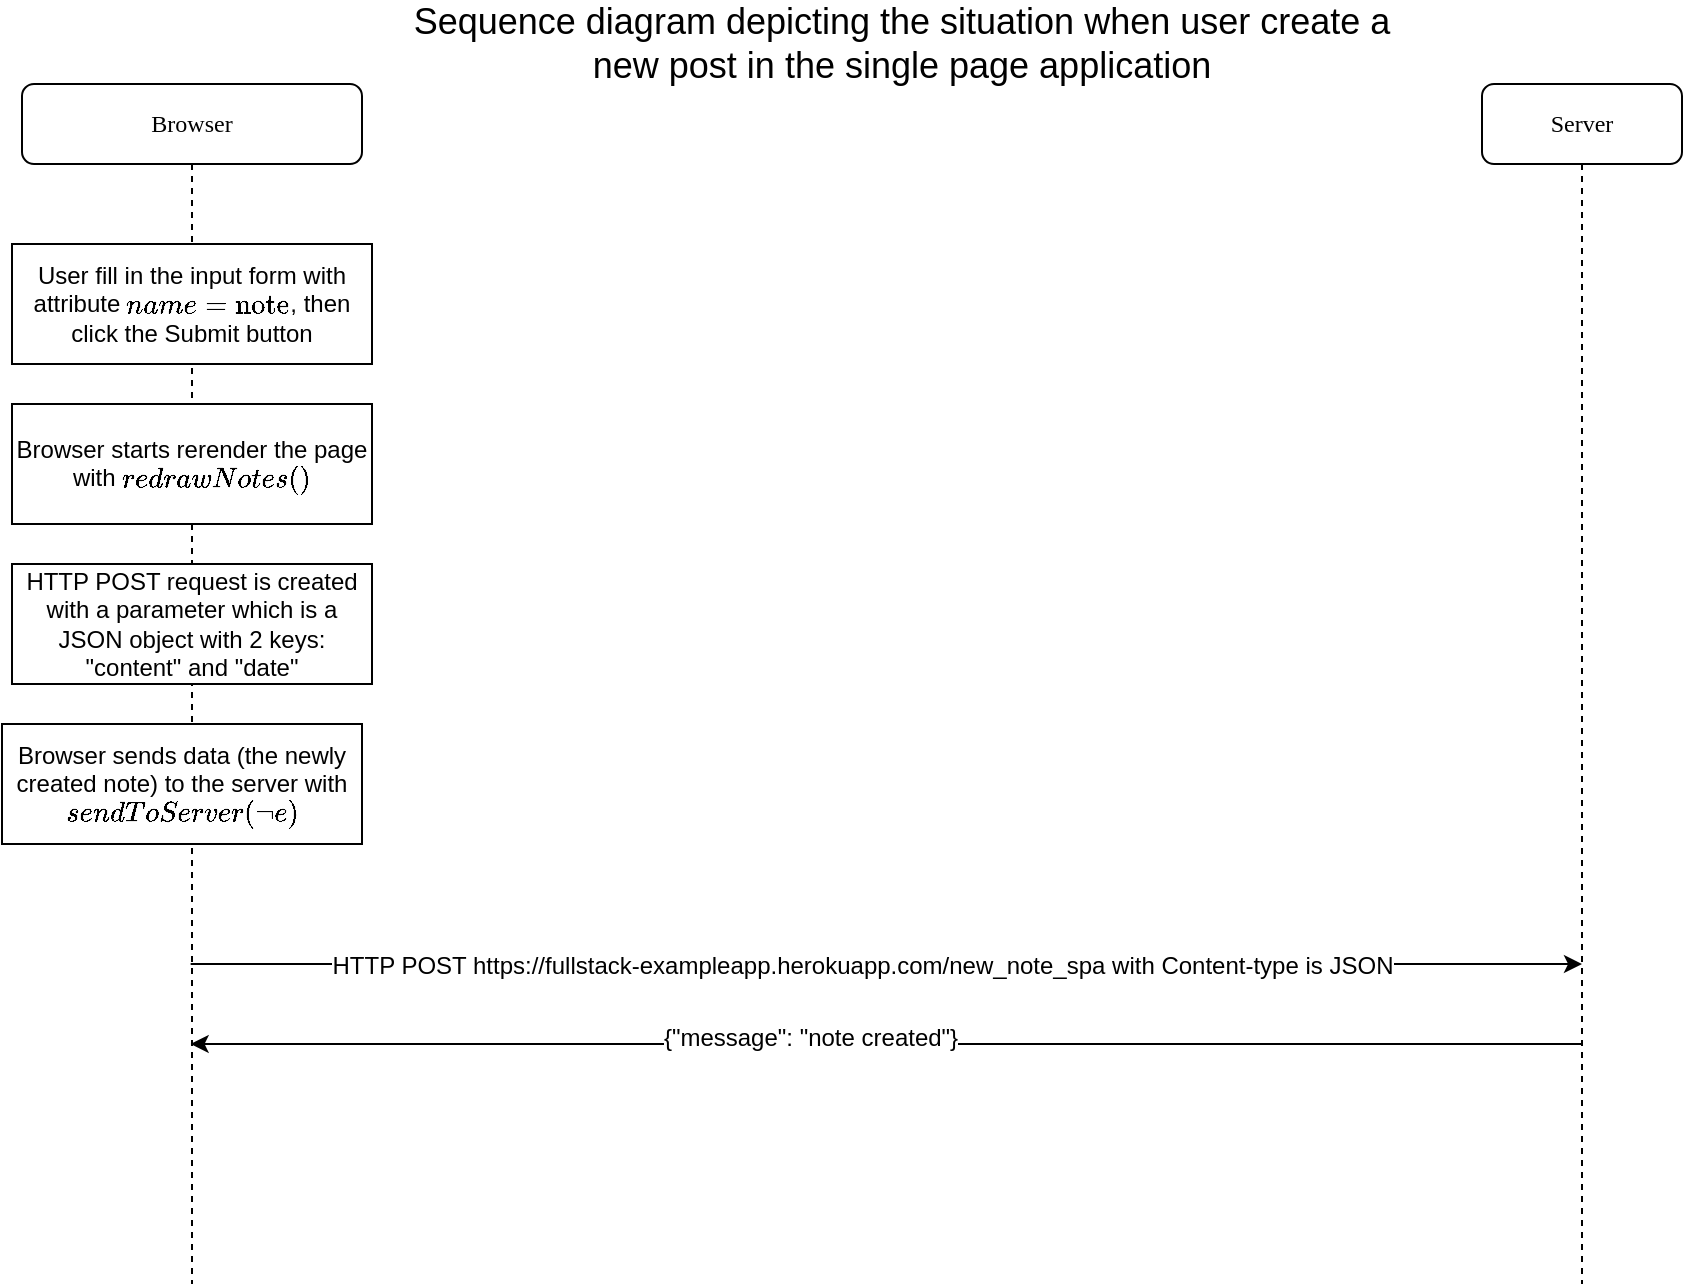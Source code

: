 <mxfile version="12.4.3" type="device" pages="1"><diagram name="Page-1" id="13e1069c-82ec-6db2-03f1-153e76fe0fe0"><mxGraphModel dx="1198" dy="654" grid="1" gridSize="10" guides="1" tooltips="1" connect="1" arrows="1" fold="1" page="1" pageScale="1" pageWidth="1100" pageHeight="850" background="#ffffff" math="0" shadow="0"><root><mxCell id="0"/><mxCell id="1" parent="0"/><mxCell id="7baba1c4bc27f4b0-8" value="Browser" style="shape=umlLifeline;perimeter=lifelinePerimeter;whiteSpace=wrap;html=1;container=1;collapsible=0;recursiveResize=0;outlineConnect=0;rounded=1;shadow=0;comic=0;labelBackgroundColor=none;strokeWidth=1;fontFamily=Verdana;fontSize=12;align=center;" parent="1" vertex="1"><mxGeometry x="100" y="80" width="170" height="600" as="geometry"/></mxCell><mxCell id="kiW_HXQoeqlkm3U8mcsc-9" value="&lt;font style=&quot;font-size: 12px&quot;&gt;User fill in the input form with attribute `name=&quot;note&quot;`, then click the Submit button&lt;/font&gt;" style="rounded=0;whiteSpace=wrap;html=1;" vertex="1" parent="7baba1c4bc27f4b0-8"><mxGeometry x="-5" y="80" width="180" height="60" as="geometry"/></mxCell><mxCell id="kiW_HXQoeqlkm3U8mcsc-41" value="Browser starts rerender the page with `redrawNotes()`" style="rounded=0;whiteSpace=wrap;html=1;fontSize=12;" vertex="1" parent="7baba1c4bc27f4b0-8"><mxGeometry x="-5" y="160" width="180" height="60" as="geometry"/></mxCell><mxCell id="kiW_HXQoeqlkm3U8mcsc-57" value="Browser sends data (the newly created note) to the server with `sendToServer(note)`" style="rounded=0;whiteSpace=wrap;html=1;fontSize=12;" vertex="1" parent="7baba1c4bc27f4b0-8"><mxGeometry x="-10" y="320" width="180" height="60" as="geometry"/></mxCell><mxCell id="kiW_HXQoeqlkm3U8mcsc-1" value="Server" style="shape=umlLifeline;perimeter=lifelinePerimeter;whiteSpace=wrap;html=1;container=1;collapsible=0;recursiveResize=0;outlineConnect=0;rounded=1;shadow=0;comic=0;labelBackgroundColor=none;strokeWidth=1;fontFamily=Verdana;fontSize=12;align=center;" vertex="1" parent="1"><mxGeometry x="830" y="80" width="100" height="600" as="geometry"/></mxCell><mxCell id="kiW_HXQoeqlkm3U8mcsc-3" value="&lt;font style=&quot;font-size: 18px&quot;&gt;Sequence diagram depicting the situation when user create a new post in the single page application &lt;/font&gt;" style="text;html=1;strokeColor=none;fillColor=none;align=center;verticalAlign=middle;whiteSpace=wrap;rounded=0;" vertex="1" parent="1"><mxGeometry x="280" y="40" width="520" height="40" as="geometry"/></mxCell><mxCell id="kiW_HXQoeqlkm3U8mcsc-56" value="&lt;font style=&quot;font-size: 12px&quot;&gt;HTTP POST request is created with a parameter which is a JSON object with 2 keys: &quot;content&quot; and &quot;date&quot;&lt;br&gt;&lt;/font&gt;" style="rounded=0;whiteSpace=wrap;html=1;" vertex="1" parent="1"><mxGeometry x="95" y="320" width="180" height="60" as="geometry"/></mxCell><mxCell id="kiW_HXQoeqlkm3U8mcsc-58" value="" style="endArrow=classic;html=1;fontSize=12;" edge="1" parent="1"><mxGeometry width="50" height="50" relative="1" as="geometry"><mxPoint x="184.324" y="520.0" as="sourcePoint"/><mxPoint x="880" y="520.0" as="targetPoint"/><Array as="points"><mxPoint x="775" y="520"/></Array></mxGeometry></mxCell><mxCell id="kiW_HXQoeqlkm3U8mcsc-59" value="HTTP POST &lt;span class=&quot;tabpanel-summary-value textbox-input devtools-monospace&quot;&gt;https://fullstack-exampleapp.herokuapp.com/new_note_spa with Content-type is JSON&lt;br&gt;&lt;/span&gt;" style="text;html=1;align=center;verticalAlign=middle;resizable=0;points=[];;labelBackgroundColor=#ffffff;fontSize=12;" vertex="1" connectable="0" parent="kiW_HXQoeqlkm3U8mcsc-58"><mxGeometry x="0.7" y="-256" relative="1" as="geometry"><mxPoint x="-256" y="-255" as="offset"/></mxGeometry></mxCell><mxCell id="kiW_HXQoeqlkm3U8mcsc-60" value="" style="endArrow=classic;html=1;" edge="1" parent="1"><mxGeometry width="50" height="50" relative="1" as="geometry"><mxPoint x="880" y="560.0" as="sourcePoint"/><mxPoint x="184.324" y="560.0" as="targetPoint"/></mxGeometry></mxCell><mxCell id="kiW_HXQoeqlkm3U8mcsc-61" value="{&quot;message&quot;: &quot;note created&quot;}" style="text;html=1;align=center;verticalAlign=middle;resizable=0;points=[];;labelBackgroundColor=#ffffff;fontSize=12;" vertex="1" connectable="0" parent="kiW_HXQoeqlkm3U8mcsc-60"><mxGeometry x="0.111" y="-3" relative="1" as="geometry"><mxPoint as="offset"/></mxGeometry></mxCell></root></mxGraphModel></diagram></mxfile>